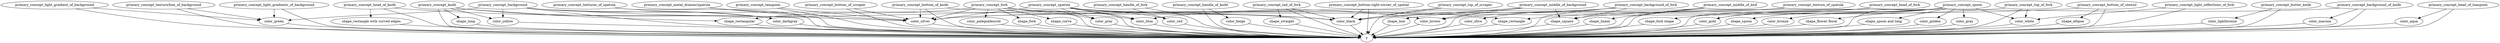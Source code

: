 strict digraph  {
primary_concept_background;
y;
color_green;
primary_concept_fork;
color_silver;
primary_concept_handle_of_knife;
color_beige;
primary_concept_spatula;
color_black;
color_red;
"primary_concept_metal_drainer/spatula";
color_blue;
primary_concept_spoon;
color_gold;
color_yellow;
shape_curve;
primary_concept_tail_of_fork;
shape_straight;
primary_concept_teaspoon;
primary_concept_head_of_knife;
"shape_rectangle with curved edges";
primary_concept_bottom_of_knife;
shape_rectangle;
primary_concept_middle_of_background;
color_brown;
shape_square;
primary_concept_butter_knife;
color_lightbronze;
primary_concept_knife;
shape_rectangular;
primary_concept_background_of_knife;
color_maroon;
primary_concept_background_of_fork;
color_olive;
color_palegoldenrod;
primary_concept_head_of_teaspoon;
color_aqua;
"primary_concept_bottom-right-corner_of_spatial";
color_gray;
shape_spoon;
shape_fork;
primary_concept_handle_of_fork;
primary_concept_middle_of_knif;
shape_linear;
primary_concept_head_of_fork;
"shape_fork shape";
color_grey;
color_bronze;
"shape_flower floral";
shape_long;
color_darkgray;
primary_concept_bottom_of_scraper;
primary_concept_top_of_scraper;
color_white;
"shape_spoon and long";
primary_concept_top_of_fork;
shape_line;
color_golden;
primary_concept_light_reflections_of_fork;
primary_concept_light_gradient_of_background;
primary_concept_bottom_of_utensil;
shape_ellipse;
primary_concept_textures_of_spatula;
primary_concept_texture_of_spatula;
"primary_concept_texture/line_of_background";
primary_concept_light_gradients_of_background;
primary_concept_background -> y;
primary_concept_background -> color_green;
primary_concept_background -> color_black;
primary_concept_background -> color_blue;
primary_concept_background -> color_yellow;
primary_concept_background -> color_darkgray;
color_green -> y;
primary_concept_fork -> y;
primary_concept_fork -> color_silver;
primary_concept_fork -> color_black;
primary_concept_fork -> shape_curve;
primary_concept_fork -> shape_rectangular;
primary_concept_fork -> color_palegoldenrod;
primary_concept_fork -> shape_fork;
primary_concept_fork -> color_grey;
color_silver -> y;
primary_concept_handle_of_knife -> y;
primary_concept_handle_of_knife -> color_beige;
color_beige -> y;
primary_concept_spatula -> y;
primary_concept_spatula -> color_silver;
primary_concept_spatula -> color_red;
primary_concept_spatula -> color_black;
primary_concept_spatula -> color_grey;
primary_concept_spatula -> color_blue;
primary_concept_spatula -> color_brown;
color_black -> y;
color_red -> y;
"primary_concept_metal_drainer/spatula" -> y;
"primary_concept_metal_drainer/spatula" -> color_silver;
color_blue -> y;
primary_concept_spoon -> y;
primary_concept_spoon -> color_gold;
primary_concept_spoon -> color_silver;
primary_concept_spoon -> color_gray;
primary_concept_spoon -> shape_spoon;
primary_concept_spoon -> color_bronze;
primary_concept_spoon -> "shape_flower floral";
primary_concept_spoon -> color_white;
primary_concept_spoon -> "shape_spoon and long";
primary_concept_spoon -> color_golden;
color_gold -> y;
color_yellow -> y;
shape_curve -> y;
primary_concept_tail_of_fork -> y;
primary_concept_tail_of_fork -> color_black;
primary_concept_tail_of_fork -> shape_straight;
shape_straight -> y;
primary_concept_teaspoon -> y;
primary_concept_teaspoon -> color_silver;
primary_concept_head_of_knife -> y;
primary_concept_head_of_knife -> color_silver;
primary_concept_head_of_knife -> "shape_rectangle with curved edges";
"shape_rectangle with curved edges" -> y;
primary_concept_bottom_of_knife -> y;
primary_concept_bottom_of_knife -> color_silver;
primary_concept_bottom_of_knife -> shape_rectangle;
shape_rectangle -> y;
primary_concept_middle_of_background -> y;
primary_concept_middle_of_background -> color_brown;
primary_concept_middle_of_background -> shape_square;
primary_concept_middle_of_background -> color_black;
primary_concept_middle_of_background -> shape_line;
color_brown -> y;
shape_square -> y;
primary_concept_butter_knife -> y;
primary_concept_butter_knife -> color_lightbronze;
color_lightbronze -> y;
primary_concept_knife -> y;
primary_concept_knife -> color_silver;
primary_concept_knife -> shape_rectangular;
primary_concept_knife -> shape_long;
primary_concept_knife -> color_yellow;
shape_rectangular -> y;
primary_concept_background_of_knife -> y;
primary_concept_background_of_knife -> color_maroon;
primary_concept_background_of_knife -> shape_square;
color_maroon -> y;
primary_concept_background_of_fork -> y;
primary_concept_background_of_fork -> color_olive;
primary_concept_background_of_fork -> shape_square;
primary_concept_background_of_fork -> color_black;
color_olive -> y;
color_palegoldenrod -> y;
primary_concept_head_of_teaspoon -> y;
primary_concept_head_of_teaspoon -> color_aqua;
color_aqua -> y;
"primary_concept_bottom-right-corner_of_spatial" -> y;
"primary_concept_bottom-right-corner_of_spatial" -> color_black;
color_gray -> y;
shape_spoon -> y;
shape_fork -> y;
primary_concept_handle_of_fork -> y;
primary_concept_handle_of_fork -> color_red;
primary_concept_middle_of_knif -> y;
primary_concept_middle_of_knif -> color_blue;
primary_concept_middle_of_knif -> shape_linear;
shape_linear -> y;
primary_concept_head_of_fork -> y;
primary_concept_head_of_fork -> color_gold;
primary_concept_head_of_fork -> "shape_fork shape";
"shape_fork shape" -> y;
color_grey -> y;
color_bronze -> y;
"shape_flower floral" -> y;
shape_long -> y;
color_darkgray -> y;
primary_concept_bottom_of_scraper -> y;
primary_concept_bottom_of_scraper -> color_silver;
primary_concept_top_of_scraper -> y;
primary_concept_top_of_scraper -> color_black;
color_white -> y;
"shape_spoon and long" -> y;
primary_concept_top_of_fork -> y;
primary_concept_top_of_fork -> color_white;
primary_concept_top_of_fork -> shape_rectangle;
shape_line -> y;
color_golden -> y;
primary_concept_light_reflections_of_fork -> y;
primary_concept_light_reflections_of_fork -> color_white;
primary_concept_light_gradient_of_background -> y;
primary_concept_light_gradient_of_background -> color_green;
primary_concept_bottom_of_utensil -> y;
primary_concept_bottom_of_utensil -> color_silver;
primary_concept_bottom_of_utensil -> shape_ellipse;
shape_ellipse -> y;
primary_concept_textures_of_spatula -> y;
primary_concept_textures_of_spatula -> color_darkgray;
primary_concept_texture_of_spatula -> y;
primary_concept_texture_of_spatula -> color_brown;
"primary_concept_texture/line_of_background" -> y;
"primary_concept_texture/line_of_background" -> color_green;
primary_concept_light_gradients_of_background -> y;
primary_concept_light_gradients_of_background -> color_green;
}
